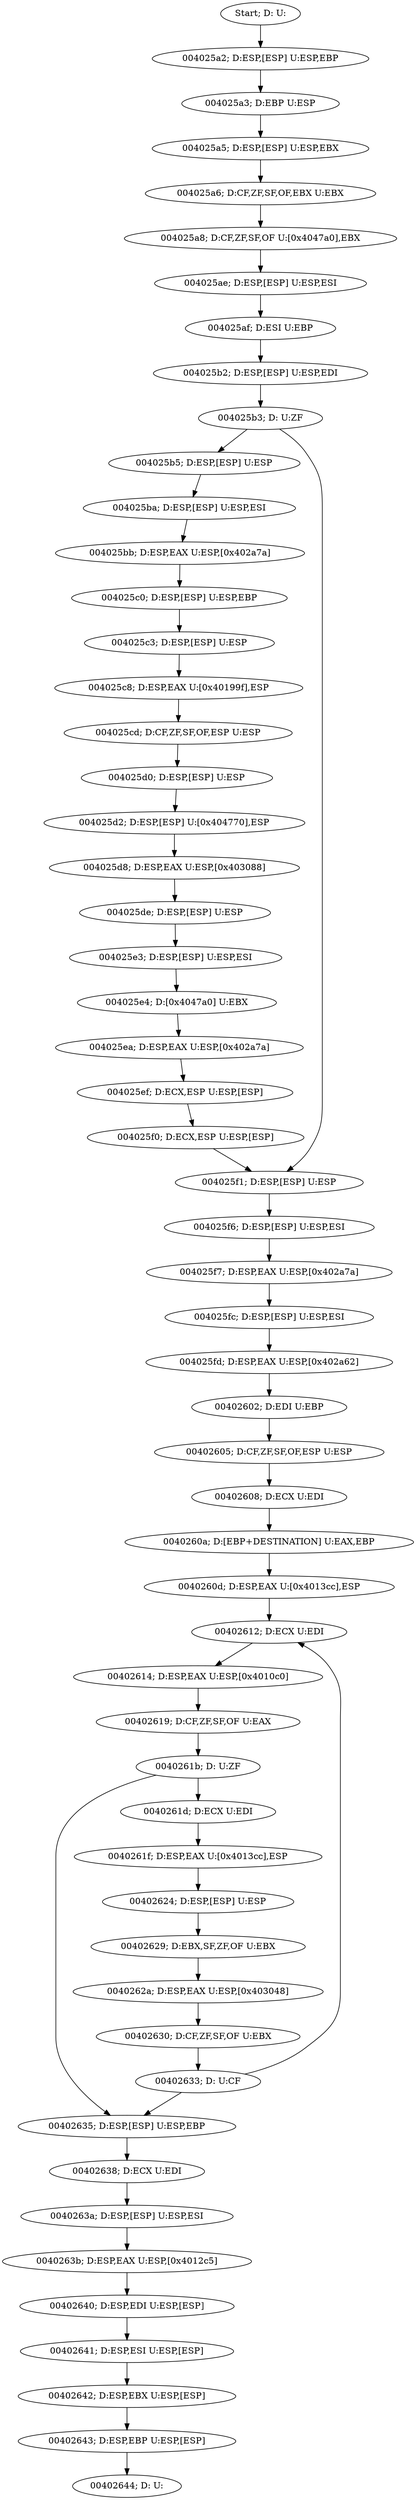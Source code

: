 digraph {
	n0 [label="Start; D: U:"]
	n1 [label="004025a2; D:ESP,[ESP] U:ESP,EBP"]
	n2 [label="004025a3; D:EBP U:ESP"]
	n3 [label="004025a5; D:ESP,[ESP] U:ESP,EBX"]
	n4 [label="004025a6; D:CF,ZF,SF,OF,EBX U:EBX"]
	n5 [label="004025a8; D:CF,ZF,SF,OF U:[0x4047a0],EBX"]
	n6 [label="004025ae; D:ESP,[ESP] U:ESP,ESI"]
	n7 [label="004025af; D:ESI U:EBP"]
	n8 [label="004025b2; D:ESP,[ESP] U:ESP,EDI"]
	n9 [label="004025b3; D: U:ZF"]
	n10 [label="004025b5; D:ESP,[ESP] U:ESP"]
	n11 [label="004025ba; D:ESP,[ESP] U:ESP,ESI"]
	n12 [label="004025bb; D:ESP,EAX U:ESP,[0x402a7a]"]
	n13 [label="004025c0; D:ESP,[ESP] U:ESP,EBP"]
	n14 [label="004025c3; D:ESP,[ESP] U:ESP"]
	n15 [label="004025c8; D:ESP,EAX U:[0x40199f],ESP"]
	n16 [label="004025cd; D:CF,ZF,SF,OF,ESP U:ESP"]
	n17 [label="004025d0; D:ESP,[ESP] U:ESP"]
	n18 [label="004025d2; D:ESP,[ESP] U:[0x404770],ESP"]
	n19 [label="004025d8; D:ESP,EAX U:ESP,[0x403088]"]
	n20 [label="004025de; D:ESP,[ESP] U:ESP"]
	n21 [label="004025e3; D:ESP,[ESP] U:ESP,ESI"]
	n22 [label="004025e4; D:[0x4047a0] U:EBX"]
	n23 [label="004025ea; D:ESP,EAX U:ESP,[0x402a7a]"]
	n24 [label="004025ef; D:ECX,ESP U:ESP,[ESP]"]
	n25 [label="004025f0; D:ECX,ESP U:ESP,[ESP]"]
	n26 [label="004025f1; D:ESP,[ESP] U:ESP"]
	n27 [label="004025f6; D:ESP,[ESP] U:ESP,ESI"]
	n28 [label="004025f7; D:ESP,EAX U:ESP,[0x402a7a]"]
	n29 [label="004025fc; D:ESP,[ESP] U:ESP,ESI"]
	n30 [label="004025fd; D:ESP,EAX U:ESP,[0x402a62]"]
	n31 [label="00402602; D:EDI U:EBP"]
	n32 [label="00402605; D:CF,ZF,SF,OF,ESP U:ESP"]
	n33 [label="00402608; D:ECX U:EDI"]
	n34 [label="0040260a; D:[EBP+DESTINATION] U:EAX,EBP"]
	n35 [label="0040260d; D:ESP,EAX U:[0x4013cc],ESP"]
	n36 [label="00402612; D:ECX U:EDI"]
	n37 [label="00402614; D:ESP,EAX U:ESP,[0x4010c0]"]
	n38 [label="00402619; D:CF,ZF,SF,OF U:EAX"]
	n39 [label="0040261b; D: U:ZF"]
	n40 [label="0040261d; D:ECX U:EDI"]
	n41 [label="0040261f; D:ESP,EAX U:[0x4013cc],ESP"]
	n42 [label="00402624; D:ESP,[ESP] U:ESP"]
	n43 [label="00402629; D:EBX,SF,ZF,OF U:EBX"]
	n44 [label="0040262a; D:ESP,EAX U:ESP,[0x403048]"]
	n45 [label="00402630; D:CF,ZF,SF,OF U:EBX"]
	n46 [label="00402633; D: U:CF"]
	n47 [label="00402635; D:ESP,[ESP] U:ESP,EBP"]
	n48 [label="00402638; D:ECX U:EDI"]
	n49 [label="0040263a; D:ESP,[ESP] U:ESP,ESI"]
	n50 [label="0040263b; D:ESP,EAX U:ESP,[0x4012c5]"]
	n51 [label="00402640; D:ESP,EDI U:ESP,[ESP]"]
	n52 [label="00402641; D:ESP,ESI U:ESP,[ESP]"]
	n53 [label="00402642; D:ESP,EBX U:ESP,[ESP]"]
	n54 [label="00402643; D:ESP,EBP U:ESP,[ESP]"]
	n55 [label="00402644; D: U:"]

	n0 -> n1
	n1 -> n2
	n2 -> n3
	n3 -> n4
	n4 -> n5
	n5 -> n6
	n6 -> n7
	n7 -> n8
	n8 -> n9
	n9 -> n10
	n9 -> n26
	n10 -> n11
	n11 -> n12
	n12 -> n13
	n13 -> n14
	n14 -> n15
	n15 -> n16
	n16 -> n17
	n17 -> n18
	n18 -> n19
	n19 -> n20
	n20 -> n21
	n21 -> n22
	n22 -> n23
	n23 -> n24
	n24 -> n25
	n25 -> n26
	n26 -> n27
	n27 -> n28
	n28 -> n29
	n29 -> n30
	n30 -> n31
	n31 -> n32
	n32 -> n33
	n33 -> n34
	n34 -> n35
	n35 -> n36
	n36 -> n37
	n37 -> n38
	n38 -> n39
	n39 -> n40
	n39 -> n47
	n40 -> n41
	n41 -> n42
	n42 -> n43
	n43 -> n44
	n44 -> n45
	n45 -> n46
	n46 -> n47
	n46 -> n36
	n47 -> n48
	n48 -> n49
	n49 -> n50
	n50 -> n51
	n51 -> n52
	n52 -> n53
	n53 -> n54
	n54 -> n55

}
